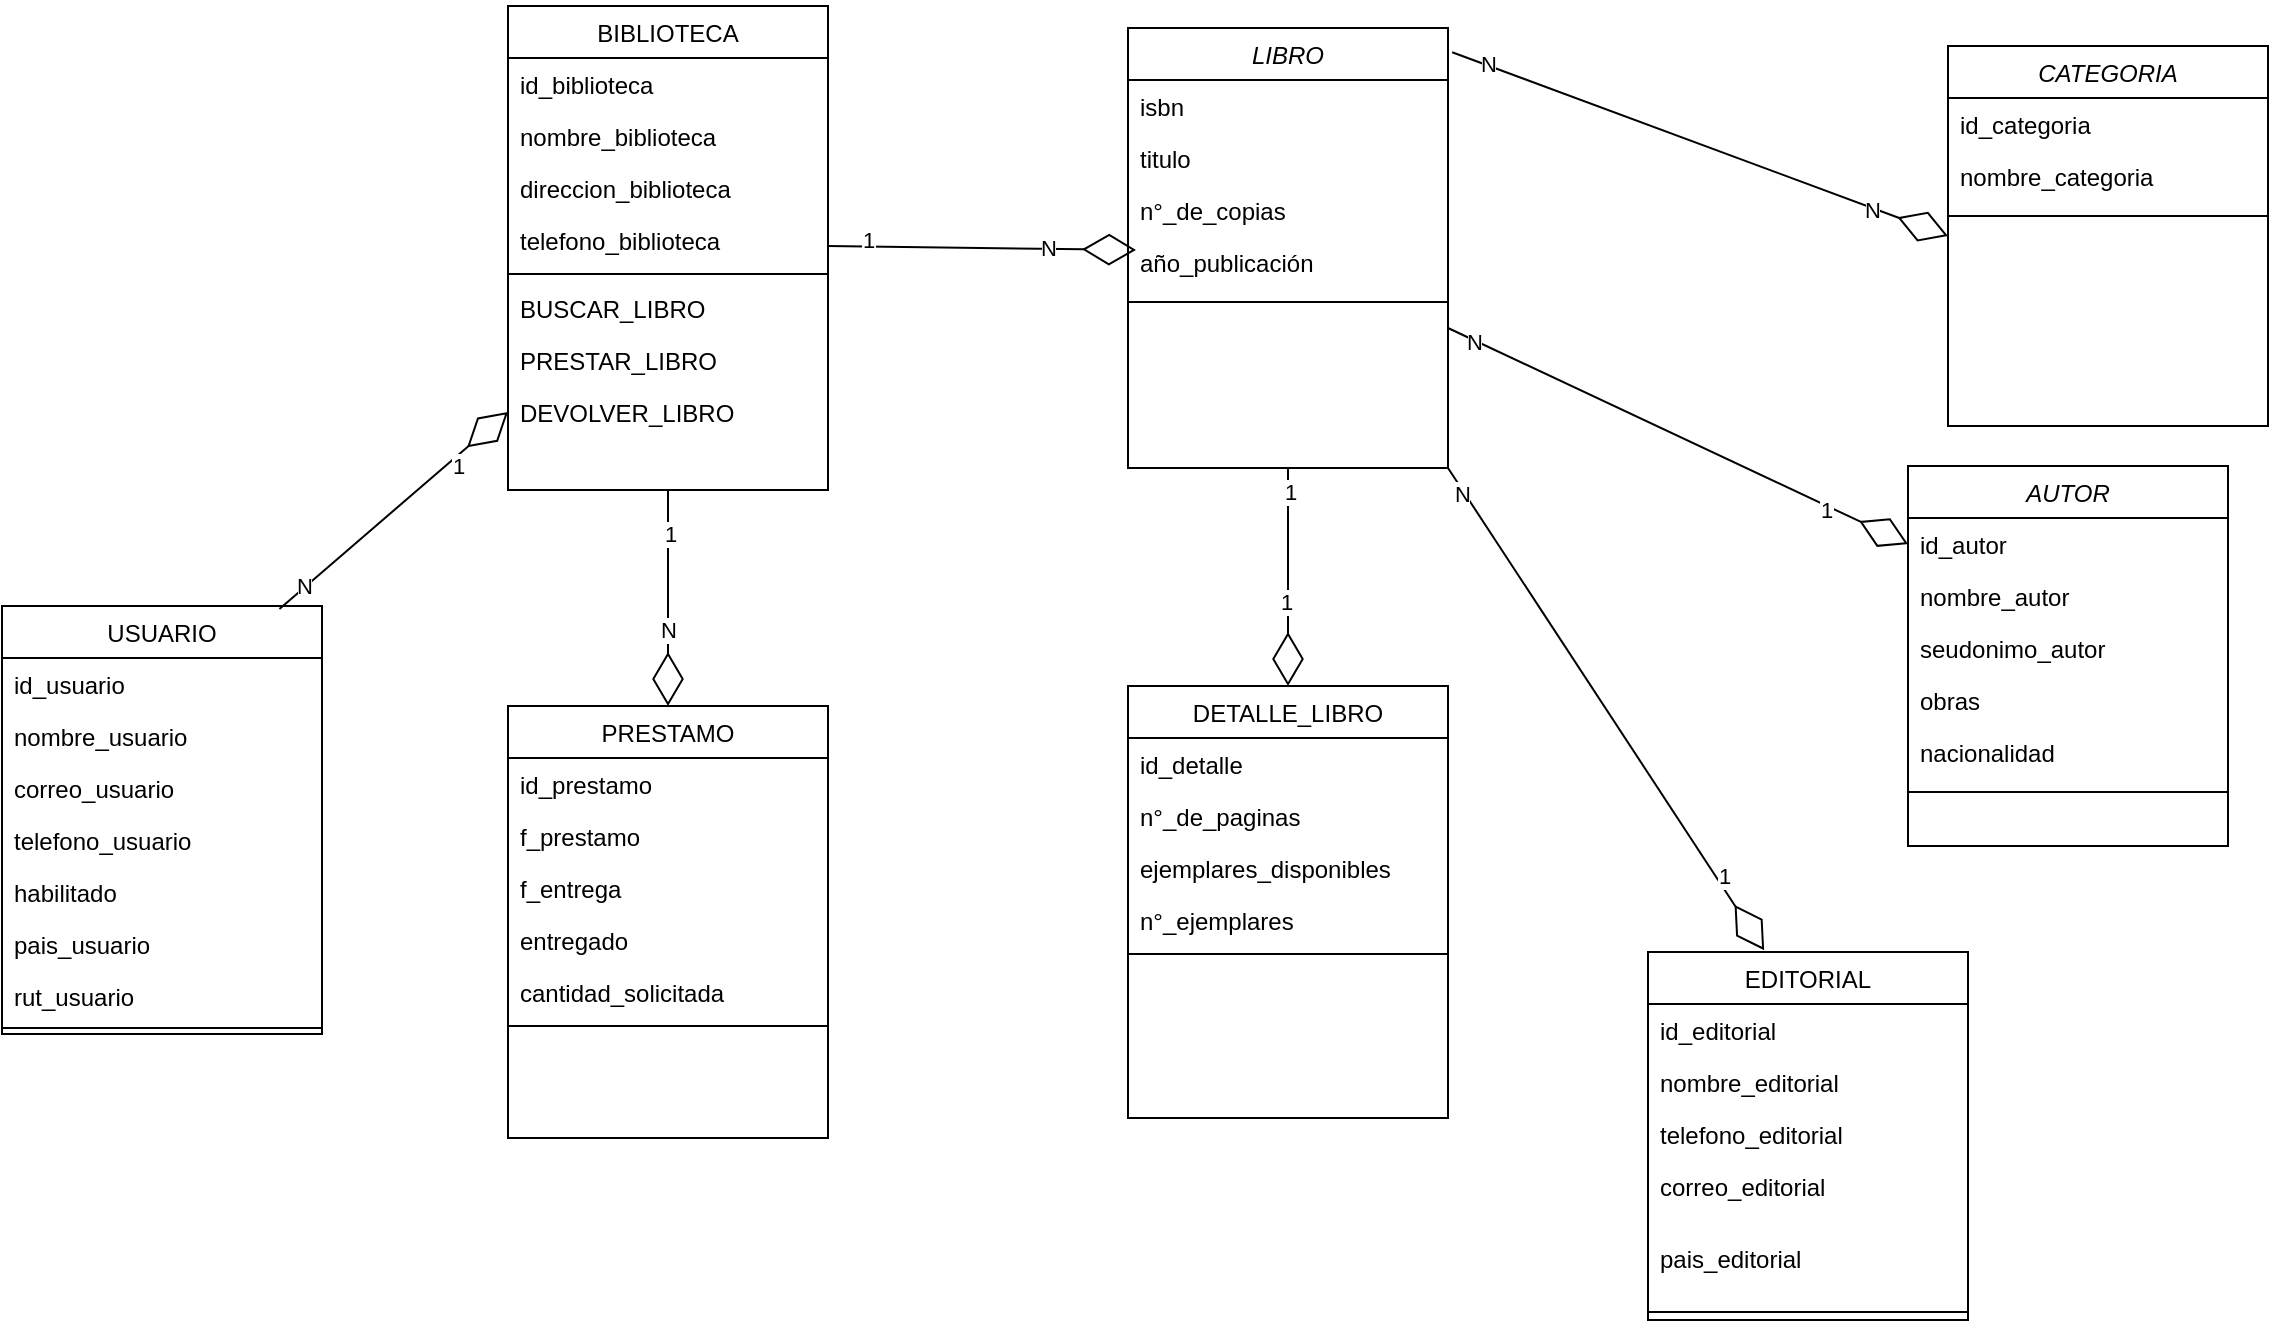 <mxfile version="24.7.16">
  <diagram id="C5RBs43oDa-KdzZeNtuy" name="Page-1">
    <mxGraphModel dx="1539" dy="771" grid="1" gridSize="10" guides="1" tooltips="1" connect="1" arrows="1" fold="1" page="1" pageScale="1" pageWidth="827" pageHeight="1169" math="0" shadow="0">
      <root>
        <mxCell id="WIyWlLk6GJQsqaUBKTNV-0" />
        <mxCell id="WIyWlLk6GJQsqaUBKTNV-1" parent="WIyWlLk6GJQsqaUBKTNV-0" />
        <mxCell id="zkfFHV4jXpPFQw0GAbJ--6" value="EDITORIAL" style="swimlane;fontStyle=0;align=center;verticalAlign=top;childLayout=stackLayout;horizontal=1;startSize=26;horizontalStack=0;resizeParent=1;resizeLast=0;collapsible=1;marginBottom=0;rounded=0;shadow=0;strokeWidth=1;" parent="WIyWlLk6GJQsqaUBKTNV-1" vertex="1">
          <mxGeometry x="410" y="503" width="160" height="184" as="geometry">
            <mxRectangle x="130" y="380" width="160" height="26" as="alternateBounds" />
          </mxGeometry>
        </mxCell>
        <mxCell id="zkfFHV4jXpPFQw0GAbJ--7" value="id_editorial" style="text;align=left;verticalAlign=top;spacingLeft=4;spacingRight=4;overflow=hidden;rotatable=0;points=[[0,0.5],[1,0.5]];portConstraint=eastwest;" parent="zkfFHV4jXpPFQw0GAbJ--6" vertex="1">
          <mxGeometry y="26" width="160" height="26" as="geometry" />
        </mxCell>
        <mxCell id="zkfFHV4jXpPFQw0GAbJ--8" value="nombre_editorial" style="text;align=left;verticalAlign=top;spacingLeft=4;spacingRight=4;overflow=hidden;rotatable=0;points=[[0,0.5],[1,0.5]];portConstraint=eastwest;rounded=0;shadow=0;html=0;" parent="zkfFHV4jXpPFQw0GAbJ--6" vertex="1">
          <mxGeometry y="52" width="160" height="26" as="geometry" />
        </mxCell>
        <mxCell id="6iFR-kXp-lBKPRNwgdSn-2" value="telefono_editorial" style="text;align=left;verticalAlign=top;spacingLeft=4;spacingRight=4;overflow=hidden;rotatable=0;points=[[0,0.5],[1,0.5]];portConstraint=eastwest;rounded=0;shadow=0;html=0;" parent="zkfFHV4jXpPFQw0GAbJ--6" vertex="1">
          <mxGeometry y="78" width="160" height="26" as="geometry" />
        </mxCell>
        <mxCell id="6iFR-kXp-lBKPRNwgdSn-20" value="correo_editorial" style="text;align=left;verticalAlign=top;spacingLeft=4;spacingRight=4;overflow=hidden;rotatable=0;points=[[0,0.5],[1,0.5]];portConstraint=eastwest;" parent="zkfFHV4jXpPFQw0GAbJ--6" vertex="1">
          <mxGeometry y="104" width="160" height="36" as="geometry" />
        </mxCell>
        <mxCell id="TdBLGSEmyZOoPOtmh-RE-2" value="pais_editorial" style="text;align=left;verticalAlign=top;spacingLeft=4;spacingRight=4;overflow=hidden;rotatable=0;points=[[0,0.5],[1,0.5]];portConstraint=eastwest;" vertex="1" parent="zkfFHV4jXpPFQw0GAbJ--6">
          <mxGeometry y="140" width="160" height="36" as="geometry" />
        </mxCell>
        <mxCell id="zkfFHV4jXpPFQw0GAbJ--9" value="" style="line;html=1;strokeWidth=1;align=left;verticalAlign=middle;spacingTop=-1;spacingLeft=3;spacingRight=3;rotatable=0;labelPosition=right;points=[];portConstraint=eastwest;" parent="zkfFHV4jXpPFQw0GAbJ--6" vertex="1">
          <mxGeometry y="176" width="160" height="8" as="geometry" />
        </mxCell>
        <mxCell id="zkfFHV4jXpPFQw0GAbJ--13" value="USUARIO" style="swimlane;fontStyle=0;align=center;verticalAlign=top;childLayout=stackLayout;horizontal=1;startSize=26;horizontalStack=0;resizeParent=1;resizeLast=0;collapsible=1;marginBottom=0;rounded=0;shadow=0;strokeWidth=1;" parent="WIyWlLk6GJQsqaUBKTNV-1" vertex="1">
          <mxGeometry x="-413" y="330" width="160" height="214" as="geometry">
            <mxRectangle x="330" y="360" width="170" height="26" as="alternateBounds" />
          </mxGeometry>
        </mxCell>
        <mxCell id="zkfFHV4jXpPFQw0GAbJ--14" value="id_usuario" style="text;align=left;verticalAlign=top;spacingLeft=4;spacingRight=4;overflow=hidden;rotatable=0;points=[[0,0.5],[1,0.5]];portConstraint=eastwest;" parent="zkfFHV4jXpPFQw0GAbJ--13" vertex="1">
          <mxGeometry y="26" width="160" height="26" as="geometry" />
        </mxCell>
        <mxCell id="6iFR-kXp-lBKPRNwgdSn-4" value="nombre_usuario" style="text;align=left;verticalAlign=top;spacingLeft=4;spacingRight=4;overflow=hidden;rotatable=0;points=[[0,0.5],[1,0.5]];portConstraint=eastwest;" parent="zkfFHV4jXpPFQw0GAbJ--13" vertex="1">
          <mxGeometry y="52" width="160" height="26" as="geometry" />
        </mxCell>
        <mxCell id="6iFR-kXp-lBKPRNwgdSn-5" value="correo_usuario" style="text;align=left;verticalAlign=top;spacingLeft=4;spacingRight=4;overflow=hidden;rotatable=0;points=[[0,0.5],[1,0.5]];portConstraint=eastwest;" parent="zkfFHV4jXpPFQw0GAbJ--13" vertex="1">
          <mxGeometry y="78" width="160" height="26" as="geometry" />
        </mxCell>
        <mxCell id="6iFR-kXp-lBKPRNwgdSn-6" value="telefono_usuario" style="text;align=left;verticalAlign=top;spacingLeft=4;spacingRight=4;overflow=hidden;rotatable=0;points=[[0,0.5],[1,0.5]];portConstraint=eastwest;" parent="zkfFHV4jXpPFQw0GAbJ--13" vertex="1">
          <mxGeometry y="104" width="160" height="26" as="geometry" />
        </mxCell>
        <mxCell id="TdBLGSEmyZOoPOtmh-RE-26" value="habilitado" style="text;align=left;verticalAlign=top;spacingLeft=4;spacingRight=4;overflow=hidden;rotatable=0;points=[[0,0.5],[1,0.5]];portConstraint=eastwest;" vertex="1" parent="zkfFHV4jXpPFQw0GAbJ--13">
          <mxGeometry y="130" width="160" height="26" as="geometry" />
        </mxCell>
        <mxCell id="TdBLGSEmyZOoPOtmh-RE-27" value="pais_usuario" style="text;align=left;verticalAlign=top;spacingLeft=4;spacingRight=4;overflow=hidden;rotatable=0;points=[[0,0.5],[1,0.5]];portConstraint=eastwest;" vertex="1" parent="zkfFHV4jXpPFQw0GAbJ--13">
          <mxGeometry y="156" width="160" height="26" as="geometry" />
        </mxCell>
        <mxCell id="6iFR-kXp-lBKPRNwgdSn-13" value="rut_usuario" style="text;align=left;verticalAlign=top;spacingLeft=4;spacingRight=4;overflow=hidden;rotatable=0;points=[[0,0.5],[1,0.5]];portConstraint=eastwest;" parent="zkfFHV4jXpPFQw0GAbJ--13" vertex="1">
          <mxGeometry y="182" width="160" height="26" as="geometry" />
        </mxCell>
        <mxCell id="zkfFHV4jXpPFQw0GAbJ--15" value="" style="line;html=1;strokeWidth=1;align=left;verticalAlign=middle;spacingTop=-1;spacingLeft=3;spacingRight=3;rotatable=0;labelPosition=right;points=[];portConstraint=eastwest;" parent="zkfFHV4jXpPFQw0GAbJ--13" vertex="1">
          <mxGeometry y="208" width="160" height="6" as="geometry" />
        </mxCell>
        <mxCell id="zkfFHV4jXpPFQw0GAbJ--17" value="DETALLE_LIBRO" style="swimlane;fontStyle=0;align=center;verticalAlign=top;childLayout=stackLayout;horizontal=1;startSize=26;horizontalStack=0;resizeParent=1;resizeLast=0;collapsible=1;marginBottom=0;rounded=0;shadow=0;strokeWidth=1;" parent="WIyWlLk6GJQsqaUBKTNV-1" vertex="1">
          <mxGeometry x="150" y="370" width="160" height="216" as="geometry">
            <mxRectangle x="550" y="140" width="160" height="26" as="alternateBounds" />
          </mxGeometry>
        </mxCell>
        <mxCell id="zkfFHV4jXpPFQw0GAbJ--19" value="id_detalle" style="text;align=left;verticalAlign=top;spacingLeft=4;spacingRight=4;overflow=hidden;rotatable=0;points=[[0,0.5],[1,0.5]];portConstraint=eastwest;rounded=0;shadow=0;html=0;" parent="zkfFHV4jXpPFQw0GAbJ--17" vertex="1">
          <mxGeometry y="26" width="160" height="26" as="geometry" />
        </mxCell>
        <mxCell id="zkfFHV4jXpPFQw0GAbJ--20" value="n°_de_paginas" style="text;align=left;verticalAlign=top;spacingLeft=4;spacingRight=4;overflow=hidden;rotatable=0;points=[[0,0.5],[1,0.5]];portConstraint=eastwest;rounded=0;shadow=0;html=0;" parent="zkfFHV4jXpPFQw0GAbJ--17" vertex="1">
          <mxGeometry y="52" width="160" height="26" as="geometry" />
        </mxCell>
        <mxCell id="zkfFHV4jXpPFQw0GAbJ--21" value="ejemplares_disponibles" style="text;align=left;verticalAlign=top;spacingLeft=4;spacingRight=4;overflow=hidden;rotatable=0;points=[[0,0.5],[1,0.5]];portConstraint=eastwest;rounded=0;shadow=0;html=0;" parent="zkfFHV4jXpPFQw0GAbJ--17" vertex="1">
          <mxGeometry y="78" width="160" height="26" as="geometry" />
        </mxCell>
        <mxCell id="TdBLGSEmyZOoPOtmh-RE-3" value="n°_ejemplares" style="text;align=left;verticalAlign=top;spacingLeft=4;spacingRight=4;overflow=hidden;rotatable=0;points=[[0,0.5],[1,0.5]];portConstraint=eastwest;rounded=0;shadow=0;html=0;" vertex="1" parent="zkfFHV4jXpPFQw0GAbJ--17">
          <mxGeometry y="104" width="160" height="26" as="geometry" />
        </mxCell>
        <mxCell id="zkfFHV4jXpPFQw0GAbJ--23" value="" style="line;html=1;strokeWidth=1;align=left;verticalAlign=middle;spacingTop=-1;spacingLeft=3;spacingRight=3;rotatable=0;labelPosition=right;points=[];portConstraint=eastwest;" parent="zkfFHV4jXpPFQw0GAbJ--17" vertex="1">
          <mxGeometry y="130" width="160" height="8" as="geometry" />
        </mxCell>
        <mxCell id="6iFR-kXp-lBKPRNwgdSn-7" value="PRESTAMO" style="swimlane;fontStyle=0;align=center;verticalAlign=top;childLayout=stackLayout;horizontal=1;startSize=26;horizontalStack=0;resizeParent=1;resizeLast=0;collapsible=1;marginBottom=0;rounded=0;shadow=0;strokeWidth=1;" parent="WIyWlLk6GJQsqaUBKTNV-1" vertex="1">
          <mxGeometry x="-160" y="380" width="160" height="216" as="geometry">
            <mxRectangle x="550" y="140" width="160" height="26" as="alternateBounds" />
          </mxGeometry>
        </mxCell>
        <mxCell id="6iFR-kXp-lBKPRNwgdSn-8" value="id_prestamo" style="text;align=left;verticalAlign=top;spacingLeft=4;spacingRight=4;overflow=hidden;rotatable=0;points=[[0,0.5],[1,0.5]];portConstraint=eastwest;" parent="6iFR-kXp-lBKPRNwgdSn-7" vertex="1">
          <mxGeometry y="26" width="160" height="26" as="geometry" />
        </mxCell>
        <mxCell id="6iFR-kXp-lBKPRNwgdSn-9" value="f_prestamo" style="text;align=left;verticalAlign=top;spacingLeft=4;spacingRight=4;overflow=hidden;rotatable=0;points=[[0,0.5],[1,0.5]];portConstraint=eastwest;rounded=0;shadow=0;html=0;" parent="6iFR-kXp-lBKPRNwgdSn-7" vertex="1">
          <mxGeometry y="52" width="160" height="26" as="geometry" />
        </mxCell>
        <mxCell id="6iFR-kXp-lBKPRNwgdSn-23" value="f_entrega" style="text;align=left;verticalAlign=top;spacingLeft=4;spacingRight=4;overflow=hidden;rotatable=0;points=[[0,0.5],[1,0.5]];portConstraint=eastwest;rounded=0;shadow=0;html=0;" parent="6iFR-kXp-lBKPRNwgdSn-7" vertex="1">
          <mxGeometry y="78" width="160" height="26" as="geometry" />
        </mxCell>
        <mxCell id="6iFR-kXp-lBKPRNwgdSn-21" value="entregado" style="text;align=left;verticalAlign=top;spacingLeft=4;spacingRight=4;overflow=hidden;rotatable=0;points=[[0,0.5],[1,0.5]];portConstraint=eastwest;rounded=0;shadow=0;html=0;" parent="6iFR-kXp-lBKPRNwgdSn-7" vertex="1">
          <mxGeometry y="104" width="160" height="26" as="geometry" />
        </mxCell>
        <mxCell id="TdBLGSEmyZOoPOtmh-RE-28" value="cantidad_solicitada" style="text;align=left;verticalAlign=top;spacingLeft=4;spacingRight=4;overflow=hidden;rotatable=0;points=[[0,0.5],[1,0.5]];portConstraint=eastwest;rounded=0;shadow=0;html=0;" vertex="1" parent="6iFR-kXp-lBKPRNwgdSn-7">
          <mxGeometry y="130" width="160" height="26" as="geometry" />
        </mxCell>
        <mxCell id="6iFR-kXp-lBKPRNwgdSn-12" value="" style="line;html=1;strokeWidth=1;align=left;verticalAlign=middle;spacingTop=-1;spacingLeft=3;spacingRight=3;rotatable=0;labelPosition=right;points=[];portConstraint=eastwest;" parent="6iFR-kXp-lBKPRNwgdSn-7" vertex="1">
          <mxGeometry y="156" width="160" height="8" as="geometry" />
        </mxCell>
        <mxCell id="6iFR-kXp-lBKPRNwgdSn-14" value="BIBLIOTECA" style="swimlane;fontStyle=0;align=center;verticalAlign=top;childLayout=stackLayout;horizontal=1;startSize=26;horizontalStack=0;resizeParent=1;resizeLast=0;collapsible=1;marginBottom=0;rounded=0;shadow=0;strokeWidth=1;" parent="WIyWlLk6GJQsqaUBKTNV-1" vertex="1">
          <mxGeometry x="-160" y="30" width="160" height="242" as="geometry">
            <mxRectangle x="130" y="380" width="160" height="26" as="alternateBounds" />
          </mxGeometry>
        </mxCell>
        <mxCell id="6iFR-kXp-lBKPRNwgdSn-15" value="id_biblioteca" style="text;align=left;verticalAlign=top;spacingLeft=4;spacingRight=4;overflow=hidden;rotatable=0;points=[[0,0.5],[1,0.5]];portConstraint=eastwest;" parent="6iFR-kXp-lBKPRNwgdSn-14" vertex="1">
          <mxGeometry y="26" width="160" height="26" as="geometry" />
        </mxCell>
        <mxCell id="CXr-9gDTBh_gNlaKDsVO-0" value="nombre_biblioteca" style="text;align=left;verticalAlign=top;spacingLeft=4;spacingRight=4;overflow=hidden;rotatable=0;points=[[0,0.5],[1,0.5]];portConstraint=eastwest;" parent="6iFR-kXp-lBKPRNwgdSn-14" vertex="1">
          <mxGeometry y="52" width="160" height="26" as="geometry" />
        </mxCell>
        <mxCell id="6iFR-kXp-lBKPRNwgdSn-16" value="direccion_biblioteca" style="text;align=left;verticalAlign=top;spacingLeft=4;spacingRight=4;overflow=hidden;rotatable=0;points=[[0,0.5],[1,0.5]];portConstraint=eastwest;rounded=0;shadow=0;html=0;" parent="6iFR-kXp-lBKPRNwgdSn-14" vertex="1">
          <mxGeometry y="78" width="160" height="26" as="geometry" />
        </mxCell>
        <mxCell id="6iFR-kXp-lBKPRNwgdSn-17" value="telefono_biblioteca" style="text;align=left;verticalAlign=top;spacingLeft=4;spacingRight=4;overflow=hidden;rotatable=0;points=[[0,0.5],[1,0.5]];portConstraint=eastwest;rounded=0;shadow=0;html=0;" parent="6iFR-kXp-lBKPRNwgdSn-14" vertex="1">
          <mxGeometry y="104" width="160" height="26" as="geometry" />
        </mxCell>
        <mxCell id="6iFR-kXp-lBKPRNwgdSn-18" value="" style="line;html=1;strokeWidth=1;align=left;verticalAlign=middle;spacingTop=-1;spacingLeft=3;spacingRight=3;rotatable=0;labelPosition=right;points=[];portConstraint=eastwest;" parent="6iFR-kXp-lBKPRNwgdSn-14" vertex="1">
          <mxGeometry y="130" width="160" height="8" as="geometry" />
        </mxCell>
        <mxCell id="6iFR-kXp-lBKPRNwgdSn-25" value="BUSCAR_LIBRO" style="text;align=left;verticalAlign=top;spacingLeft=4;spacingRight=4;overflow=hidden;rotatable=0;points=[[0,0.5],[1,0.5]];portConstraint=eastwest;rounded=0;shadow=0;html=0;" parent="6iFR-kXp-lBKPRNwgdSn-14" vertex="1">
          <mxGeometry y="138" width="160" height="26" as="geometry" />
        </mxCell>
        <mxCell id="6iFR-kXp-lBKPRNwgdSn-26" value="PRESTAR_LIBRO" style="text;align=left;verticalAlign=top;spacingLeft=4;spacingRight=4;overflow=hidden;rotatable=0;points=[[0,0.5],[1,0.5]];portConstraint=eastwest;rounded=0;shadow=0;html=0;" parent="6iFR-kXp-lBKPRNwgdSn-14" vertex="1">
          <mxGeometry y="164" width="160" height="26" as="geometry" />
        </mxCell>
        <mxCell id="6iFR-kXp-lBKPRNwgdSn-27" value="DEVOLVER_LIBRO" style="text;align=left;verticalAlign=top;spacingLeft=4;spacingRight=4;overflow=hidden;rotatable=0;points=[[0,0.5],[1,0.5]];portConstraint=eastwest;rounded=0;shadow=0;html=0;" parent="6iFR-kXp-lBKPRNwgdSn-14" vertex="1">
          <mxGeometry y="190" width="160" height="26" as="geometry" />
        </mxCell>
        <mxCell id="A9JLBNqrMV9G3z9ipGB1-1" value="AUTOR" style="swimlane;fontStyle=2;align=center;verticalAlign=top;childLayout=stackLayout;horizontal=1;startSize=26;horizontalStack=0;resizeParent=1;resizeLast=0;collapsible=1;marginBottom=0;rounded=0;shadow=0;strokeWidth=1;" parent="WIyWlLk6GJQsqaUBKTNV-1" vertex="1">
          <mxGeometry x="540" y="260" width="160" height="190" as="geometry">
            <mxRectangle x="230" y="140" width="160" height="26" as="alternateBounds" />
          </mxGeometry>
        </mxCell>
        <mxCell id="A9JLBNqrMV9G3z9ipGB1-2" value="id_autor" style="text;align=left;verticalAlign=top;spacingLeft=4;spacingRight=4;overflow=hidden;rotatable=0;points=[[0,0.5],[1,0.5]];portConstraint=eastwest;" parent="A9JLBNqrMV9G3z9ipGB1-1" vertex="1">
          <mxGeometry y="26" width="160" height="26" as="geometry" />
        </mxCell>
        <mxCell id="A9JLBNqrMV9G3z9ipGB1-3" value="nombre_autor" style="text;align=left;verticalAlign=top;spacingLeft=4;spacingRight=4;overflow=hidden;rotatable=0;points=[[0,0.5],[1,0.5]];portConstraint=eastwest;rounded=0;shadow=0;html=0;" parent="A9JLBNqrMV9G3z9ipGB1-1" vertex="1">
          <mxGeometry y="52" width="160" height="26" as="geometry" />
        </mxCell>
        <mxCell id="TdBLGSEmyZOoPOtmh-RE-1" value="seudonimo_autor" style="text;align=left;verticalAlign=top;spacingLeft=4;spacingRight=4;overflow=hidden;rotatable=0;points=[[0,0.5],[1,0.5]];portConstraint=eastwest;rounded=0;shadow=0;html=0;" vertex="1" parent="A9JLBNqrMV9G3z9ipGB1-1">
          <mxGeometry y="78" width="160" height="26" as="geometry" />
        </mxCell>
        <mxCell id="A9JLBNqrMV9G3z9ipGB1-4" value="obras" style="text;align=left;verticalAlign=top;spacingLeft=4;spacingRight=4;overflow=hidden;rotatable=0;points=[[0,0.5],[1,0.5]];portConstraint=eastwest;rounded=0;shadow=0;html=0;" parent="A9JLBNqrMV9G3z9ipGB1-1" vertex="1">
          <mxGeometry y="104" width="160" height="26" as="geometry" />
        </mxCell>
        <mxCell id="A9JLBNqrMV9G3z9ipGB1-8" value="nacionalidad" style="text;align=left;verticalAlign=top;spacingLeft=4;spacingRight=4;overflow=hidden;rotatable=0;points=[[0,0.5],[1,0.5]];portConstraint=eastwest;rounded=0;shadow=0;html=0;" parent="A9JLBNqrMV9G3z9ipGB1-1" vertex="1">
          <mxGeometry y="130" width="160" height="26" as="geometry" />
        </mxCell>
        <mxCell id="A9JLBNqrMV9G3z9ipGB1-7" value="" style="line;html=1;strokeWidth=1;align=left;verticalAlign=middle;spacingTop=-1;spacingLeft=3;spacingRight=3;rotatable=0;labelPosition=right;points=[];portConstraint=eastwest;" parent="A9JLBNqrMV9G3z9ipGB1-1" vertex="1">
          <mxGeometry y="156" width="160" height="14" as="geometry" />
        </mxCell>
        <mxCell id="zkfFHV4jXpPFQw0GAbJ--0" value="LIBRO" style="swimlane;fontStyle=2;align=center;verticalAlign=top;childLayout=stackLayout;horizontal=1;startSize=26;horizontalStack=0;resizeParent=1;resizeLast=0;collapsible=1;marginBottom=0;rounded=0;shadow=0;strokeWidth=1;" parent="WIyWlLk6GJQsqaUBKTNV-1" vertex="1">
          <mxGeometry x="150" y="41" width="160" height="220" as="geometry">
            <mxRectangle x="230" y="140" width="160" height="26" as="alternateBounds" />
          </mxGeometry>
        </mxCell>
        <mxCell id="zkfFHV4jXpPFQw0GAbJ--1" value="isbn" style="text;align=left;verticalAlign=top;spacingLeft=4;spacingRight=4;overflow=hidden;rotatable=0;points=[[0,0.5],[1,0.5]];portConstraint=eastwest;" parent="zkfFHV4jXpPFQw0GAbJ--0" vertex="1">
          <mxGeometry y="26" width="160" height="26" as="geometry" />
        </mxCell>
        <mxCell id="zkfFHV4jXpPFQw0GAbJ--2" value="titulo" style="text;align=left;verticalAlign=top;spacingLeft=4;spacingRight=4;overflow=hidden;rotatable=0;points=[[0,0.5],[1,0.5]];portConstraint=eastwest;rounded=0;shadow=0;html=0;" parent="zkfFHV4jXpPFQw0GAbJ--0" vertex="1">
          <mxGeometry y="52" width="160" height="26" as="geometry" />
        </mxCell>
        <mxCell id="6iFR-kXp-lBKPRNwgdSn-1" value="n°_de_copias" style="text;align=left;verticalAlign=top;spacingLeft=4;spacingRight=4;overflow=hidden;rotatable=0;points=[[0,0.5],[1,0.5]];portConstraint=eastwest;" parent="zkfFHV4jXpPFQw0GAbJ--0" vertex="1">
          <mxGeometry y="78" width="160" height="26" as="geometry" />
        </mxCell>
        <mxCell id="TdBLGSEmyZOoPOtmh-RE-0" value="año_publicación" style="text;align=left;verticalAlign=top;spacingLeft=4;spacingRight=4;overflow=hidden;rotatable=0;points=[[0,0.5],[1,0.5]];portConstraint=eastwest;" vertex="1" parent="zkfFHV4jXpPFQw0GAbJ--0">
          <mxGeometry y="104" width="160" height="26" as="geometry" />
        </mxCell>
        <mxCell id="6iFR-kXp-lBKPRNwgdSn-0" value="" style="line;html=1;strokeWidth=1;align=left;verticalAlign=middle;spacingTop=-1;spacingLeft=3;spacingRight=3;rotatable=0;labelPosition=right;points=[];portConstraint=eastwest;" parent="zkfFHV4jXpPFQw0GAbJ--0" vertex="1">
          <mxGeometry y="130" width="160" height="14" as="geometry" />
        </mxCell>
        <mxCell id="CXr-9gDTBh_gNlaKDsVO-4" value="" style="endArrow=diamondThin;endFill=0;endSize=24;html=1;rounded=0;entryX=0;entryY=0.5;entryDx=0;entryDy=0;exitX=0.867;exitY=0.007;exitDx=0;exitDy=0;exitPerimeter=0;" parent="WIyWlLk6GJQsqaUBKTNV-1" source="zkfFHV4jXpPFQw0GAbJ--13" target="6iFR-kXp-lBKPRNwgdSn-27" edge="1">
          <mxGeometry width="160" relative="1" as="geometry">
            <mxPoint x="-250" y="294" as="sourcePoint" />
            <mxPoint x="-170" y="294" as="targetPoint" />
          </mxGeometry>
        </mxCell>
        <mxCell id="TdBLGSEmyZOoPOtmh-RE-22" value="N" style="edgeLabel;html=1;align=center;verticalAlign=middle;resizable=0;points=[];" vertex="1" connectable="0" parent="CXr-9gDTBh_gNlaKDsVO-4">
          <mxGeometry x="-0.778" y="1" relative="1" as="geometry">
            <mxPoint as="offset" />
          </mxGeometry>
        </mxCell>
        <mxCell id="TdBLGSEmyZOoPOtmh-RE-23" value="1" style="edgeLabel;html=1;align=center;verticalAlign=middle;resizable=0;points=[];" vertex="1" connectable="0" parent="CXr-9gDTBh_gNlaKDsVO-4">
          <mxGeometry x="0.505" y="-3" relative="1" as="geometry">
            <mxPoint x="1" as="offset" />
          </mxGeometry>
        </mxCell>
        <mxCell id="CXr-9gDTBh_gNlaKDsVO-12" value="" style="endArrow=diamondThin;endFill=0;endSize=24;html=1;rounded=0;exitX=0.5;exitY=1;exitDx=0;exitDy=0;entryX=0.5;entryY=0;entryDx=0;entryDy=0;" parent="WIyWlLk6GJQsqaUBKTNV-1" source="6iFR-kXp-lBKPRNwgdSn-14" target="6iFR-kXp-lBKPRNwgdSn-7" edge="1">
          <mxGeometry width="160" relative="1" as="geometry">
            <mxPoint x="60" y="450" as="sourcePoint" />
            <mxPoint x="-82" y="249" as="targetPoint" />
          </mxGeometry>
        </mxCell>
        <mxCell id="TdBLGSEmyZOoPOtmh-RE-24" value="1" style="edgeLabel;html=1;align=center;verticalAlign=middle;resizable=0;points=[];" vertex="1" connectable="0" parent="CXr-9gDTBh_gNlaKDsVO-12">
          <mxGeometry x="-0.593" y="1" relative="1" as="geometry">
            <mxPoint as="offset" />
          </mxGeometry>
        </mxCell>
        <mxCell id="TdBLGSEmyZOoPOtmh-RE-25" value="N" style="edgeLabel;html=1;align=center;verticalAlign=middle;resizable=0;points=[];" vertex="1" connectable="0" parent="CXr-9gDTBh_gNlaKDsVO-12">
          <mxGeometry x="0.296" relative="1" as="geometry">
            <mxPoint as="offset" />
          </mxGeometry>
        </mxCell>
        <mxCell id="CXr-9gDTBh_gNlaKDsVO-13" value="" style="endArrow=diamondThin;endFill=0;endSize=24;html=1;rounded=0;entryX=0.025;entryY=0.269;entryDx=0;entryDy=0;entryPerimeter=0;" parent="WIyWlLk6GJQsqaUBKTNV-1" target="TdBLGSEmyZOoPOtmh-RE-0" edge="1">
          <mxGeometry width="160" relative="1" as="geometry">
            <mxPoint y="150" as="sourcePoint" />
            <mxPoint x="150" y="191" as="targetPoint" />
          </mxGeometry>
        </mxCell>
        <mxCell id="TdBLGSEmyZOoPOtmh-RE-11" value="1" style="edgeLabel;html=1;align=center;verticalAlign=middle;resizable=0;points=[];" vertex="1" connectable="0" parent="CXr-9gDTBh_gNlaKDsVO-13">
          <mxGeometry x="-0.87" y="-3" relative="1" as="geometry">
            <mxPoint x="10" y="-6" as="offset" />
          </mxGeometry>
        </mxCell>
        <mxCell id="TdBLGSEmyZOoPOtmh-RE-12" value="N" style="edgeLabel;html=1;align=center;verticalAlign=middle;resizable=0;points=[];" vertex="1" connectable="0" parent="CXr-9gDTBh_gNlaKDsVO-13">
          <mxGeometry x="0.558" y="1" relative="1" as="geometry">
            <mxPoint x="-10" as="offset" />
          </mxGeometry>
        </mxCell>
        <mxCell id="CXr-9gDTBh_gNlaKDsVO-14" value="" style="endArrow=diamondThin;endFill=0;endSize=24;html=1;rounded=0;exitX=1;exitY=0.5;exitDx=0;exitDy=0;entryX=0;entryY=0.5;entryDx=0;entryDy=0;" parent="WIyWlLk6GJQsqaUBKTNV-1" target="A9JLBNqrMV9G3z9ipGB1-2" edge="1">
          <mxGeometry width="160" relative="1" as="geometry">
            <mxPoint x="310" y="191" as="sourcePoint" />
            <mxPoint x="180" y="380" as="targetPoint" />
          </mxGeometry>
        </mxCell>
        <mxCell id="TdBLGSEmyZOoPOtmh-RE-13" value="N" style="edgeLabel;html=1;align=center;verticalAlign=middle;resizable=0;points=[];" vertex="1" connectable="0" parent="CXr-9gDTBh_gNlaKDsVO-14">
          <mxGeometry x="-0.884" y="-1" relative="1" as="geometry">
            <mxPoint as="offset" />
          </mxGeometry>
        </mxCell>
        <mxCell id="TdBLGSEmyZOoPOtmh-RE-14" value="1" style="edgeLabel;html=1;align=center;verticalAlign=middle;resizable=0;points=[];" vertex="1" connectable="0" parent="CXr-9gDTBh_gNlaKDsVO-14">
          <mxGeometry x="0.64" y="-2" relative="1" as="geometry">
            <mxPoint x="1" as="offset" />
          </mxGeometry>
        </mxCell>
        <mxCell id="69VOpPvXTeEVlmufckhm-1" value="" style="endArrow=diamondThin;endFill=0;endSize=24;html=1;rounded=0;exitX=1;exitY=1;exitDx=0;exitDy=0;entryX=0.363;entryY=-0.005;entryDx=0;entryDy=0;entryPerimeter=0;" parent="WIyWlLk6GJQsqaUBKTNV-1" source="zkfFHV4jXpPFQw0GAbJ--0" target="zkfFHV4jXpPFQw0GAbJ--6" edge="1">
          <mxGeometry width="160" relative="1" as="geometry">
            <mxPoint x="260" y="377" as="sourcePoint" />
            <mxPoint x="470" y="450" as="targetPoint" />
          </mxGeometry>
        </mxCell>
        <mxCell id="TdBLGSEmyZOoPOtmh-RE-16" value="N" style="edgeLabel;html=1;align=center;verticalAlign=middle;resizable=0;points=[];" vertex="1" connectable="0" parent="69VOpPvXTeEVlmufckhm-1">
          <mxGeometry x="-0.898" y="-1" relative="1" as="geometry">
            <mxPoint as="offset" />
          </mxGeometry>
        </mxCell>
        <mxCell id="TdBLGSEmyZOoPOtmh-RE-17" value="1" style="edgeLabel;html=1;align=center;verticalAlign=middle;resizable=0;points=[];" vertex="1" connectable="0" parent="69VOpPvXTeEVlmufckhm-1">
          <mxGeometry x="0.705" y="3" relative="1" as="geometry">
            <mxPoint as="offset" />
          </mxGeometry>
        </mxCell>
        <mxCell id="CXr-9gDTBh_gNlaKDsVO-6" value="" style="endArrow=diamondThin;endFill=0;endSize=24;html=1;rounded=0;entryX=0.5;entryY=0;entryDx=0;entryDy=0;exitX=0.5;exitY=1;exitDx=0;exitDy=0;" parent="WIyWlLk6GJQsqaUBKTNV-1" source="zkfFHV4jXpPFQw0GAbJ--0" target="zkfFHV4jXpPFQw0GAbJ--17" edge="1">
          <mxGeometry width="160" relative="1" as="geometry">
            <mxPoint x="190" y="368" as="sourcePoint" />
            <mxPoint x="350" y="368" as="targetPoint" />
          </mxGeometry>
        </mxCell>
        <mxCell id="TdBLGSEmyZOoPOtmh-RE-18" value="1" style="edgeLabel;html=1;align=center;verticalAlign=middle;resizable=0;points=[];" vertex="1" connectable="0" parent="CXr-9gDTBh_gNlaKDsVO-6">
          <mxGeometry x="-0.78" y="1" relative="1" as="geometry">
            <mxPoint as="offset" />
          </mxGeometry>
        </mxCell>
        <mxCell id="TdBLGSEmyZOoPOtmh-RE-19" value="1" style="edgeLabel;html=1;align=center;verticalAlign=middle;resizable=0;points=[];" vertex="1" connectable="0" parent="CXr-9gDTBh_gNlaKDsVO-6">
          <mxGeometry x="0.229" y="-1" relative="1" as="geometry">
            <mxPoint as="offset" />
          </mxGeometry>
        </mxCell>
        <mxCell id="TdBLGSEmyZOoPOtmh-RE-4" value="CATEGORIA" style="swimlane;fontStyle=2;align=center;verticalAlign=top;childLayout=stackLayout;horizontal=1;startSize=26;horizontalStack=0;resizeParent=1;resizeLast=0;collapsible=1;marginBottom=0;rounded=0;shadow=0;strokeWidth=1;" vertex="1" parent="WIyWlLk6GJQsqaUBKTNV-1">
          <mxGeometry x="560" y="50" width="160" height="190" as="geometry">
            <mxRectangle x="230" y="140" width="160" height="26" as="alternateBounds" />
          </mxGeometry>
        </mxCell>
        <mxCell id="TdBLGSEmyZOoPOtmh-RE-5" value="id_categoria" style="text;align=left;verticalAlign=top;spacingLeft=4;spacingRight=4;overflow=hidden;rotatable=0;points=[[0,0.5],[1,0.5]];portConstraint=eastwest;" vertex="1" parent="TdBLGSEmyZOoPOtmh-RE-4">
          <mxGeometry y="26" width="160" height="26" as="geometry" />
        </mxCell>
        <mxCell id="TdBLGSEmyZOoPOtmh-RE-6" value="nombre_categoria" style="text;align=left;verticalAlign=top;spacingLeft=4;spacingRight=4;overflow=hidden;rotatable=0;points=[[0,0.5],[1,0.5]];portConstraint=eastwest;rounded=0;shadow=0;html=0;" vertex="1" parent="TdBLGSEmyZOoPOtmh-RE-4">
          <mxGeometry y="52" width="160" height="26" as="geometry" />
        </mxCell>
        <mxCell id="TdBLGSEmyZOoPOtmh-RE-10" value="" style="line;html=1;strokeWidth=1;align=left;verticalAlign=middle;spacingTop=-1;spacingLeft=3;spacingRight=3;rotatable=0;labelPosition=right;points=[];portConstraint=eastwest;" vertex="1" parent="TdBLGSEmyZOoPOtmh-RE-4">
          <mxGeometry y="78" width="160" height="14" as="geometry" />
        </mxCell>
        <mxCell id="TdBLGSEmyZOoPOtmh-RE-15" value="" style="endArrow=diamondThin;endFill=0;endSize=24;html=1;rounded=0;entryX=0;entryY=0.5;entryDx=0;entryDy=0;exitX=1.013;exitY=0.055;exitDx=0;exitDy=0;exitPerimeter=0;" edge="1" parent="WIyWlLk6GJQsqaUBKTNV-1" source="zkfFHV4jXpPFQw0GAbJ--0" target="TdBLGSEmyZOoPOtmh-RE-4">
          <mxGeometry width="160" relative="1" as="geometry">
            <mxPoint x="240" y="271" as="sourcePoint" />
            <mxPoint x="240" y="380" as="targetPoint" />
          </mxGeometry>
        </mxCell>
        <mxCell id="TdBLGSEmyZOoPOtmh-RE-20" value="N" style="edgeLabel;html=1;align=center;verticalAlign=middle;resizable=0;points=[];" vertex="1" connectable="0" parent="TdBLGSEmyZOoPOtmh-RE-15">
          <mxGeometry x="-0.857" y="1" relative="1" as="geometry">
            <mxPoint as="offset" />
          </mxGeometry>
        </mxCell>
        <mxCell id="TdBLGSEmyZOoPOtmh-RE-21" value="N" style="edgeLabel;html=1;align=center;verticalAlign=middle;resizable=0;points=[];" vertex="1" connectable="0" parent="TdBLGSEmyZOoPOtmh-RE-15">
          <mxGeometry x="0.696" y="-1" relative="1" as="geometry">
            <mxPoint as="offset" />
          </mxGeometry>
        </mxCell>
      </root>
    </mxGraphModel>
  </diagram>
</mxfile>
